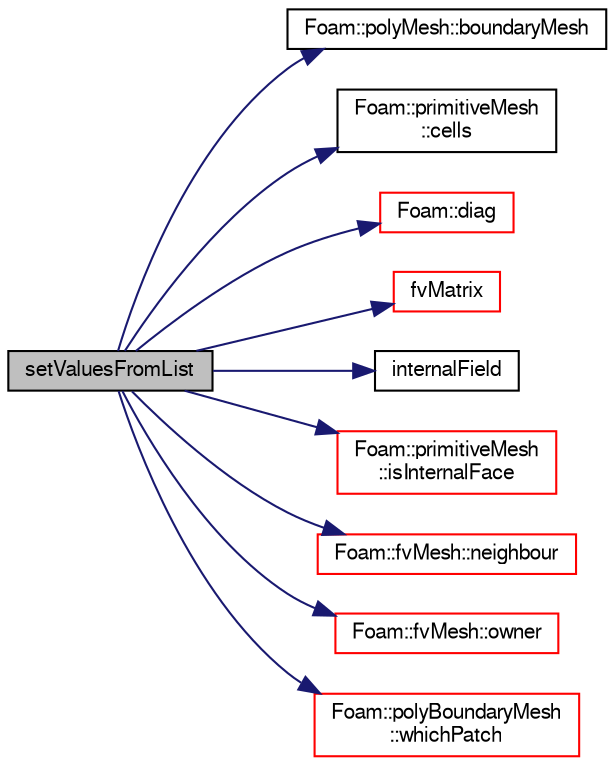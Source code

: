 digraph "setValuesFromList"
{
  bgcolor="transparent";
  edge [fontname="FreeSans",fontsize="10",labelfontname="FreeSans",labelfontsize="10"];
  node [fontname="FreeSans",fontsize="10",shape=record];
  rankdir="LR";
  Node1329 [label="setValuesFromList",height=0.2,width=0.4,color="black", fillcolor="grey75", style="filled", fontcolor="black"];
  Node1329 -> Node1330 [color="midnightblue",fontsize="10",style="solid",fontname="FreeSans"];
  Node1330 [label="Foam::polyMesh::boundaryMesh",height=0.2,width=0.4,color="black",URL="$a27410.html#a9f2b68c134340291eda6197f47f25484",tooltip="Return boundary mesh. "];
  Node1329 -> Node1331 [color="midnightblue",fontsize="10",style="solid",fontname="FreeSans"];
  Node1331 [label="Foam::primitiveMesh\l::cells",height=0.2,width=0.4,color="black",URL="$a27530.html#af19bf800d725a623c7b1d0101d65e7d3"];
  Node1329 -> Node1332 [color="midnightblue",fontsize="10",style="solid",fontname="FreeSans"];
  Node1332 [label="Foam::diag",height=0.2,width=0.4,color="red",URL="$a21124.html#a8cdb0ba0633c91ed7041368519cd217c"];
  Node1329 -> Node1337 [color="midnightblue",fontsize="10",style="solid",fontname="FreeSans"];
  Node1337 [label="fvMatrix",height=0.2,width=0.4,color="red",URL="$a22358.html#aaedfa5273fb5304dfc52e58108e3a0c7",tooltip="Construct given a field to solve for. "];
  Node1329 -> Node1343 [color="midnightblue",fontsize="10",style="solid",fontname="FreeSans"];
  Node1343 [label="internalField",height=0.2,width=0.4,color="black",URL="$a01253.html#a8ebe4b4fc9818c2626b9c98a7ef1a16a"];
  Node1329 -> Node1344 [color="midnightblue",fontsize="10",style="solid",fontname="FreeSans"];
  Node1344 [label="Foam::primitiveMesh\l::isInternalFace",height=0.2,width=0.4,color="red",URL="$a27530.html#ae3e48ad9ec4c5132ec7d3d702ad17c9e",tooltip="Return true if given face label is internal to the mesh. "];
  Node1329 -> Node1346 [color="midnightblue",fontsize="10",style="solid",fontname="FreeSans"];
  Node1346 [label="Foam::fvMesh::neighbour",height=0.2,width=0.4,color="red",URL="$a22766.html#aab1a7f2af09b33005a527e107c7b3fad",tooltip="Internal face neighbour. "];
  Node1329 -> Node1486 [color="midnightblue",fontsize="10",style="solid",fontname="FreeSans"];
  Node1486 [label="Foam::fvMesh::owner",height=0.2,width=0.4,color="red",URL="$a22766.html#a16e7eb254c4fd2d1d7ac4d5d71f6c9f9",tooltip="Internal face owner. "];
  Node1329 -> Node1641 [color="midnightblue",fontsize="10",style="solid",fontname="FreeSans"];
  Node1641 [label="Foam::polyBoundaryMesh\l::whichPatch",height=0.2,width=0.4,color="red",URL="$a27402.html#aa2ff13fd90903c4f4cdfe81b48b2bb92",tooltip="Return patch index for a given face label. "];
}
